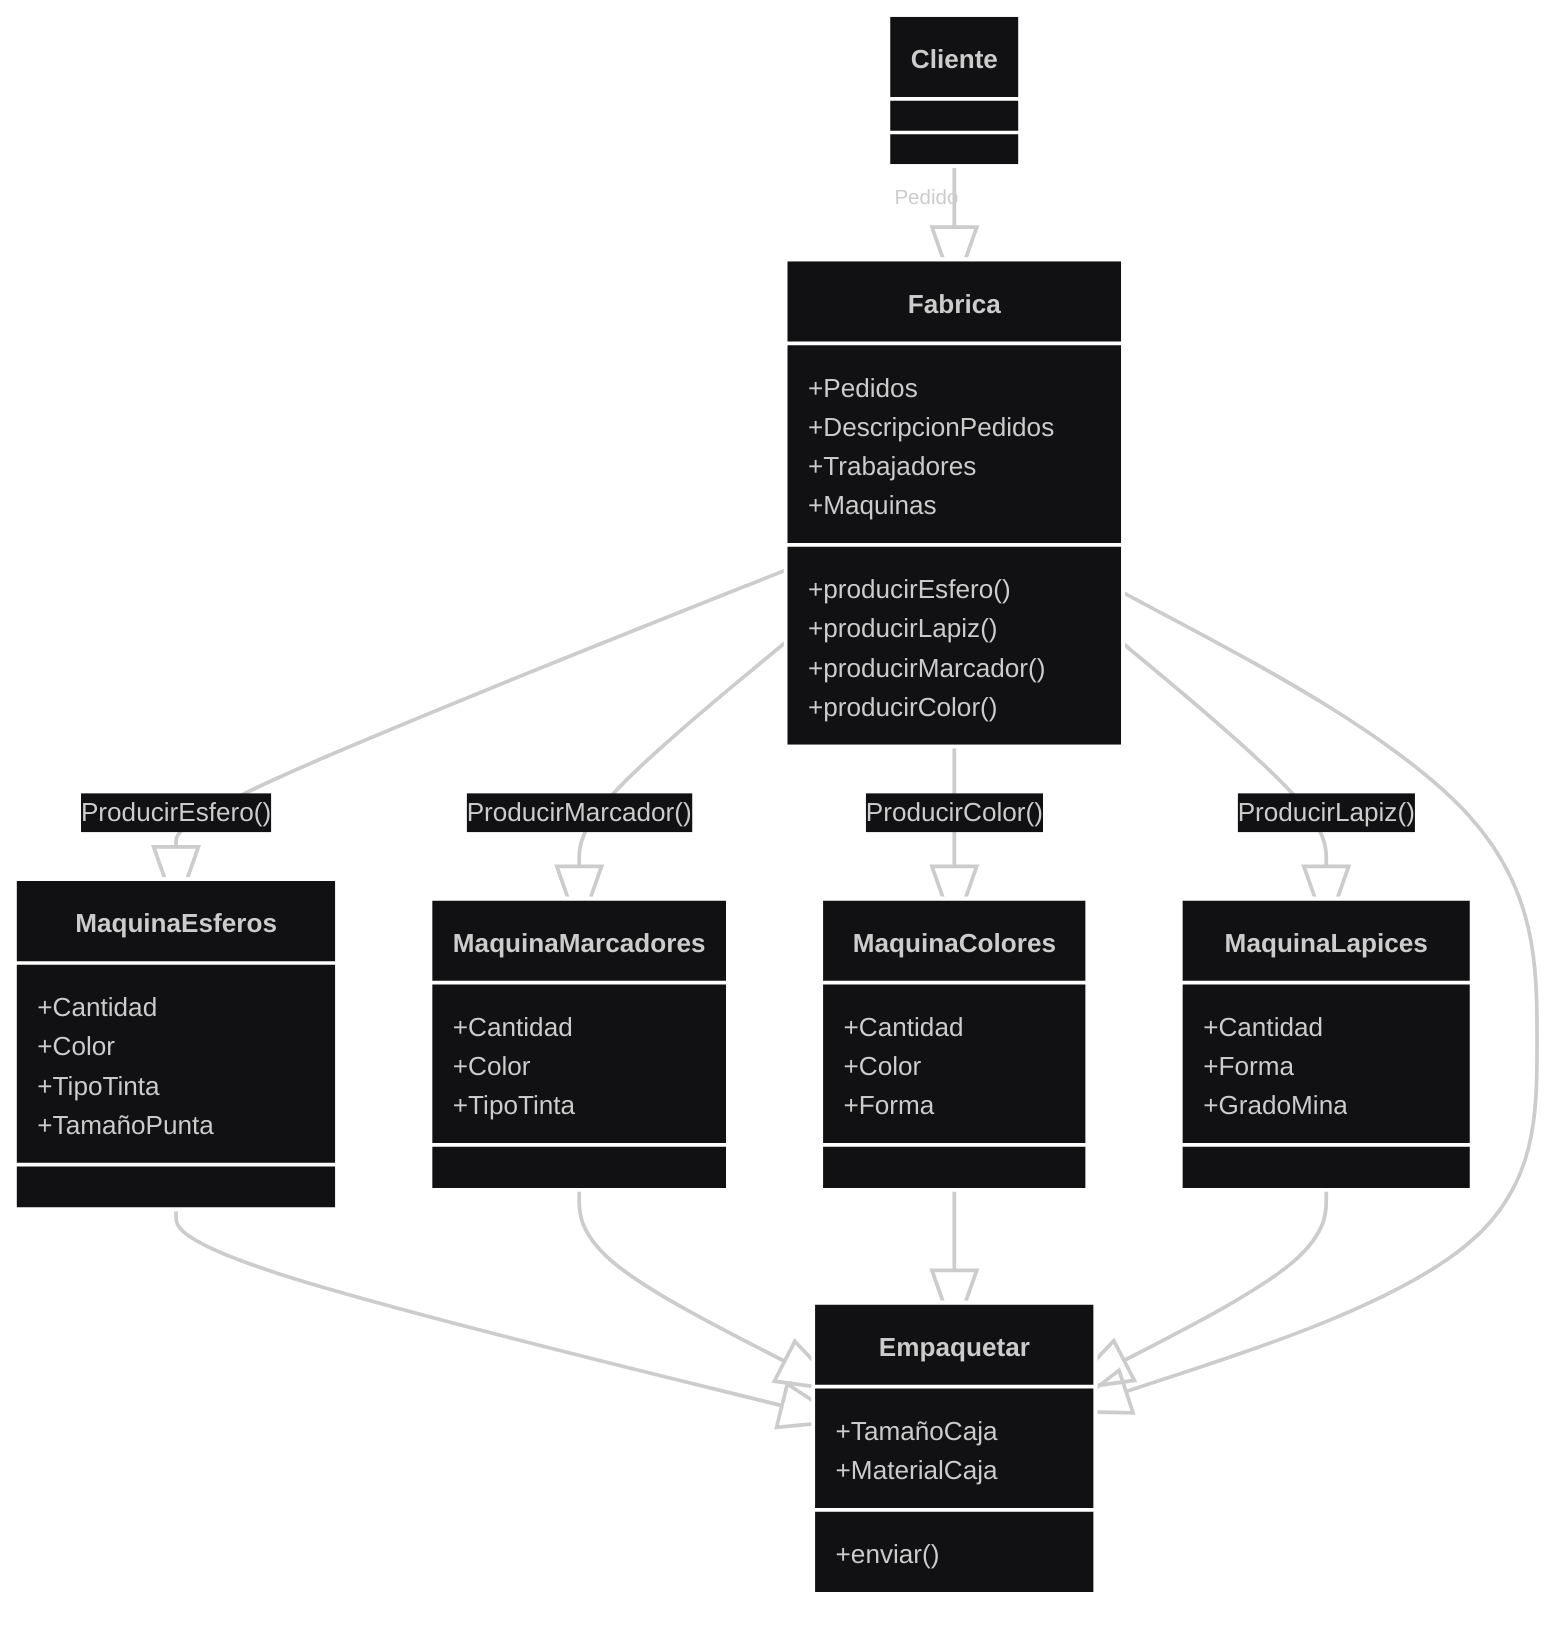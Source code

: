 ---
config:
  theme: redux-dark
---
classDiagram
direction TB
    class Fabrica {
	    +Pedidos
	    +DescripcionPedidos
	    +Trabajadores
	    +Maquinas
	    +producirEsfero()
	    +producirLapiz()
	    +producirMarcador()
	    +producirColor()
    }
    class Cliente {
    }
    class MaquinaLapices {
	    +Cantidad
	    +Forma
	    +GradoMina
    }
    class MaquinaMarcadores {
	    +Cantidad
	    +Color
	    +TipoTinta
    }
    class MaquinaEsferos {
	    +Cantidad
	    +Color
	    +TipoTinta
	    +TamañoPunta
    }
    class MaquinaColores {
	    +Cantidad
	    +Color
	    +Forma
    }
    class Empaquetar {
	    +TamañoCaja
	    +MaterialCaja
	    +enviar()
    }

    Cliente "Pedido" --|> Fabrica
    Fabrica --|> MaquinaEsferos : ProducirEsfero()
    Fabrica --|> MaquinaLapices : ProducirLapiz()
    Fabrica --|> MaquinaMarcadores : ProducirMarcador()
    Fabrica --|> MaquinaColores : ProducirColor()
    MaquinaEsferos --|> Empaquetar
    MaquinaMarcadores --|> Empaquetar
    MaquinaColores --|> Empaquetar
    MaquinaLapices --|> Empaquetar
    Fabrica --|> Empaquetar
